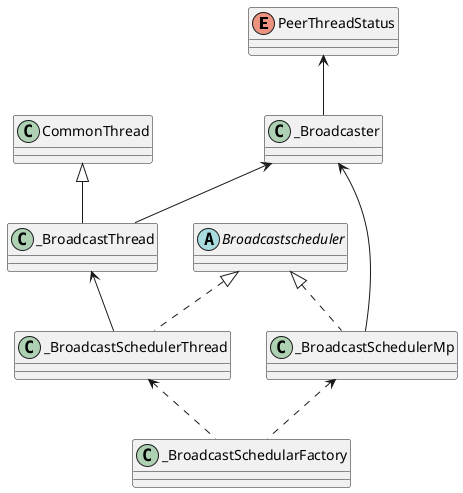 @startuml
'----- Declaration
enum "PeerThreadStatus" as status
class "_Broadcaster" as _bc
abstract class "Broadcastscheduler" as bc_scheduler
class "_BroadcastThread" as _bc_thread
class "_BroadcastSchedulerThread" as _bc_scheduler_thread
class "_BroadcastSchedulerMp" as _bc_scheduler_mp
class "_BroadcastSchedularFactory" as _bc_factory
class "CommonThread" as common_thread


'----- Relations
common_thread <|-- _bc_thread

status <-- _bc
_bc <-- _bc_scheduler_mp
_bc <-- _bc_thread

_bc_thread <-- _bc_scheduler_thread
bc_scheduler <|.. _bc_scheduler_mp
bc_scheduler <|.. _bc_scheduler_thread

_bc_scheduler_mp <.. _bc_factory
_bc_scheduler_thread <.. _bc_factory
@enduml